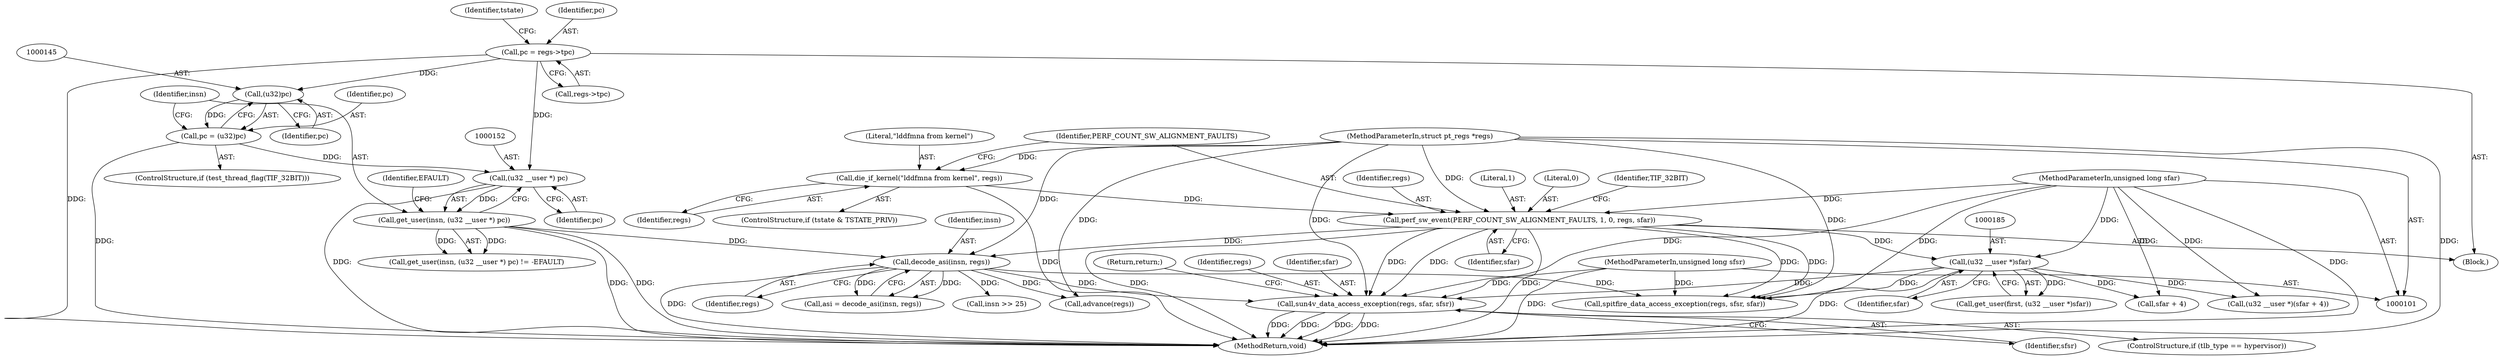 digraph "0_linux_a8b0ca17b80e92faab46ee7179ba9e99ccb61233_35@pointer" {
"1000336" [label="(Call,sun4v_data_access_exception(regs, sfar, sfsr))"];
"1000160" [label="(Call,decode_asi(insn, regs))"];
"1000149" [label="(Call,get_user(insn, (u32 __user *) pc))"];
"1000151" [label="(Call,(u32 __user *) pc)"];
"1000107" [label="(Call,pc = regs->tpc)"];
"1000142" [label="(Call,pc = (u32)pc)"];
"1000144" [label="(Call,(u32)pc)"];
"1000133" [label="(Call,perf_sw_event(PERF_COUNT_SW_ALIGNMENT_FAULTS, 1, 0, regs, sfar))"];
"1000130" [label="(Call,die_if_kernel(\"lddfmna from kernel\", regs))"];
"1000102" [label="(MethodParameterIn,struct pt_regs *regs)"];
"1000103" [label="(MethodParameterIn,unsigned long sfar)"];
"1000184" [label="(Call,(u32 __user *)sfar)"];
"1000104" [label="(MethodParameterIn,unsigned long sfsr)"];
"1000345" [label="(Return,return;)"];
"1000160" [label="(Call,decode_asi(insn, regs))"];
"1000138" [label="(Identifier,sfar)"];
"1000346" [label="(Call,advance(regs))"];
"1000104" [label="(MethodParameterIn,unsigned long sfsr)"];
"1000153" [label="(Identifier,pc)"];
"1000126" [label="(ControlStructure,if (tstate & TSTATE_PRIV))"];
"1000151" [label="(Call,(u32 __user *) pc)"];
"1000148" [label="(Call,get_user(insn, (u32 __user *) pc) != -EFAULT)"];
"1000107" [label="(Call,pc = regs->tpc)"];
"1000158" [label="(Call,asi = decode_asi(insn, regs))"];
"1000114" [label="(Identifier,tstate)"];
"1000336" [label="(Call,sun4v_data_access_exception(regs, sfar, sfsr))"];
"1000132" [label="(Identifier,regs)"];
"1000218" [label="(Call,insn >> 25)"];
"1000103" [label="(MethodParameterIn,unsigned long sfar)"];
"1000105" [label="(Block,)"];
"1000146" [label="(Identifier,pc)"];
"1000130" [label="(Call,die_if_kernel(\"lddfmna from kernel\", regs))"];
"1000162" [label="(Identifier,regs)"];
"1000196" [label="(Call,sfar + 4)"];
"1000194" [label="(Call,(u32 __user *)(sfar + 4))"];
"1000131" [label="(Literal,\"lddfmna from kernel\")"];
"1000161" [label="(Identifier,insn)"];
"1000137" [label="(Identifier,regs)"];
"1000135" [label="(Literal,1)"];
"1000150" [label="(Identifier,insn)"];
"1000102" [label="(MethodParameterIn,struct pt_regs *regs)"];
"1000133" [label="(Call,perf_sw_event(PERF_COUNT_SW_ALIGNMENT_FAULTS, 1, 0, regs, sfar))"];
"1000136" [label="(Literal,0)"];
"1000337" [label="(Identifier,regs)"];
"1000149" [label="(Call,get_user(insn, (u32 __user *) pc))"];
"1000144" [label="(Call,(u32)pc)"];
"1000184" [label="(Call,(u32 __user *)sfar)"];
"1000142" [label="(Call,pc = (u32)pc)"];
"1000139" [label="(ControlStructure,if (test_thread_flag(TIF_32BIT)))"];
"1000338" [label="(Identifier,sfar)"];
"1000109" [label="(Call,regs->tpc)"];
"1000155" [label="(Identifier,EFAULT)"];
"1000108" [label="(Identifier,pc)"];
"1000182" [label="(Call,get_user(first, (u32 __user *)sfar))"];
"1000141" [label="(Identifier,TIF_32BIT)"];
"1000348" [label="(MethodReturn,void)"];
"1000341" [label="(Call,spitfire_data_access_exception(regs, sfsr, sfar))"];
"1000143" [label="(Identifier,pc)"];
"1000339" [label="(Identifier,sfsr)"];
"1000186" [label="(Identifier,sfar)"];
"1000332" [label="(ControlStructure,if (tlb_type == hypervisor))"];
"1000134" [label="(Identifier,PERF_COUNT_SW_ALIGNMENT_FAULTS)"];
"1000336" -> "1000332"  [label="AST: "];
"1000336" -> "1000339"  [label="CFG: "];
"1000337" -> "1000336"  [label="AST: "];
"1000338" -> "1000336"  [label="AST: "];
"1000339" -> "1000336"  [label="AST: "];
"1000345" -> "1000336"  [label="CFG: "];
"1000336" -> "1000348"  [label="DDG: "];
"1000336" -> "1000348"  [label="DDG: "];
"1000336" -> "1000348"  [label="DDG: "];
"1000336" -> "1000348"  [label="DDG: "];
"1000160" -> "1000336"  [label="DDG: "];
"1000133" -> "1000336"  [label="DDG: "];
"1000133" -> "1000336"  [label="DDG: "];
"1000102" -> "1000336"  [label="DDG: "];
"1000184" -> "1000336"  [label="DDG: "];
"1000103" -> "1000336"  [label="DDG: "];
"1000104" -> "1000336"  [label="DDG: "];
"1000160" -> "1000158"  [label="AST: "];
"1000160" -> "1000162"  [label="CFG: "];
"1000161" -> "1000160"  [label="AST: "];
"1000162" -> "1000160"  [label="AST: "];
"1000158" -> "1000160"  [label="CFG: "];
"1000160" -> "1000348"  [label="DDG: "];
"1000160" -> "1000158"  [label="DDG: "];
"1000160" -> "1000158"  [label="DDG: "];
"1000149" -> "1000160"  [label="DDG: "];
"1000133" -> "1000160"  [label="DDG: "];
"1000102" -> "1000160"  [label="DDG: "];
"1000160" -> "1000218"  [label="DDG: "];
"1000160" -> "1000341"  [label="DDG: "];
"1000160" -> "1000346"  [label="DDG: "];
"1000149" -> "1000148"  [label="AST: "];
"1000149" -> "1000151"  [label="CFG: "];
"1000150" -> "1000149"  [label="AST: "];
"1000151" -> "1000149"  [label="AST: "];
"1000155" -> "1000149"  [label="CFG: "];
"1000149" -> "1000348"  [label="DDG: "];
"1000149" -> "1000348"  [label="DDG: "];
"1000149" -> "1000148"  [label="DDG: "];
"1000149" -> "1000148"  [label="DDG: "];
"1000151" -> "1000149"  [label="DDG: "];
"1000151" -> "1000153"  [label="CFG: "];
"1000152" -> "1000151"  [label="AST: "];
"1000153" -> "1000151"  [label="AST: "];
"1000151" -> "1000348"  [label="DDG: "];
"1000107" -> "1000151"  [label="DDG: "];
"1000142" -> "1000151"  [label="DDG: "];
"1000107" -> "1000105"  [label="AST: "];
"1000107" -> "1000109"  [label="CFG: "];
"1000108" -> "1000107"  [label="AST: "];
"1000109" -> "1000107"  [label="AST: "];
"1000114" -> "1000107"  [label="CFG: "];
"1000107" -> "1000348"  [label="DDG: "];
"1000107" -> "1000144"  [label="DDG: "];
"1000142" -> "1000139"  [label="AST: "];
"1000142" -> "1000144"  [label="CFG: "];
"1000143" -> "1000142"  [label="AST: "];
"1000144" -> "1000142"  [label="AST: "];
"1000150" -> "1000142"  [label="CFG: "];
"1000142" -> "1000348"  [label="DDG: "];
"1000144" -> "1000142"  [label="DDG: "];
"1000144" -> "1000146"  [label="CFG: "];
"1000145" -> "1000144"  [label="AST: "];
"1000146" -> "1000144"  [label="AST: "];
"1000133" -> "1000105"  [label="AST: "];
"1000133" -> "1000138"  [label="CFG: "];
"1000134" -> "1000133"  [label="AST: "];
"1000135" -> "1000133"  [label="AST: "];
"1000136" -> "1000133"  [label="AST: "];
"1000137" -> "1000133"  [label="AST: "];
"1000138" -> "1000133"  [label="AST: "];
"1000141" -> "1000133"  [label="CFG: "];
"1000133" -> "1000348"  [label="DDG: "];
"1000133" -> "1000348"  [label="DDG: "];
"1000130" -> "1000133"  [label="DDG: "];
"1000102" -> "1000133"  [label="DDG: "];
"1000103" -> "1000133"  [label="DDG: "];
"1000133" -> "1000184"  [label="DDG: "];
"1000133" -> "1000341"  [label="DDG: "];
"1000133" -> "1000341"  [label="DDG: "];
"1000130" -> "1000126"  [label="AST: "];
"1000130" -> "1000132"  [label="CFG: "];
"1000131" -> "1000130"  [label="AST: "];
"1000132" -> "1000130"  [label="AST: "];
"1000134" -> "1000130"  [label="CFG: "];
"1000130" -> "1000348"  [label="DDG: "];
"1000102" -> "1000130"  [label="DDG: "];
"1000102" -> "1000101"  [label="AST: "];
"1000102" -> "1000348"  [label="DDG: "];
"1000102" -> "1000341"  [label="DDG: "];
"1000102" -> "1000346"  [label="DDG: "];
"1000103" -> "1000101"  [label="AST: "];
"1000103" -> "1000348"  [label="DDG: "];
"1000103" -> "1000184"  [label="DDG: "];
"1000103" -> "1000194"  [label="DDG: "];
"1000103" -> "1000196"  [label="DDG: "];
"1000103" -> "1000341"  [label="DDG: "];
"1000184" -> "1000182"  [label="AST: "];
"1000184" -> "1000186"  [label="CFG: "];
"1000185" -> "1000184"  [label="AST: "];
"1000186" -> "1000184"  [label="AST: "];
"1000182" -> "1000184"  [label="CFG: "];
"1000184" -> "1000348"  [label="DDG: "];
"1000184" -> "1000182"  [label="DDG: "];
"1000184" -> "1000194"  [label="DDG: "];
"1000184" -> "1000196"  [label="DDG: "];
"1000184" -> "1000341"  [label="DDG: "];
"1000104" -> "1000101"  [label="AST: "];
"1000104" -> "1000348"  [label="DDG: "];
"1000104" -> "1000341"  [label="DDG: "];
}
